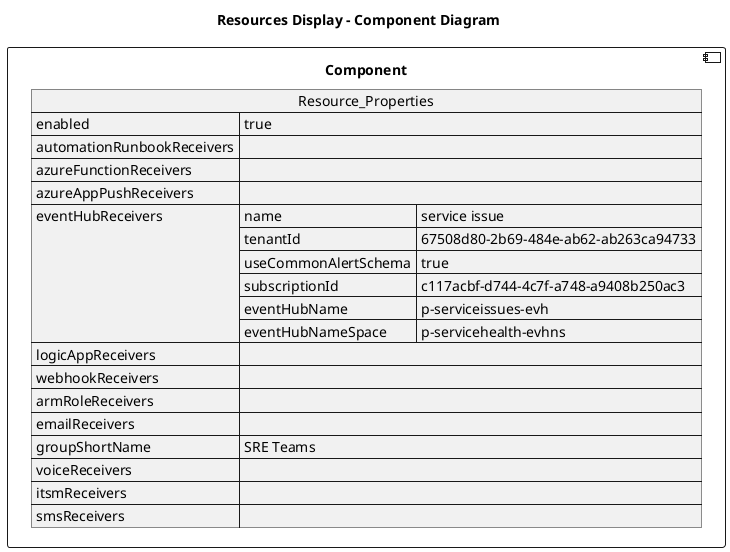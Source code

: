 @startuml

title Resources Display - Component Diagram

component Component {

json  Resource_Properties {
  "enabled": true,
  "automationRunbookReceivers": [],
  "azureFunctionReceivers": [],
  "azureAppPushReceivers": [],
  "eventHubReceivers": [
    {
      "name": "service issue",
      "tenantId": "67508d80-2b69-484e-ab62-ab263ca94733",
      "useCommonAlertSchema": true,
      "subscriptionId": "c117acbf-d744-4c7f-a748-a9408b250ac3",
      "eventHubName": "p-serviceissues-evh",
      "eventHubNameSpace": "p-servicehealth-evhns"
    }
  ],
  "logicAppReceivers": [],
  "webhookReceivers": [],
  "armRoleReceivers": [],
  "emailReceivers": [],
  "groupShortName": "SRE Teams",
  "voiceReceivers": [],
  "itsmReceivers": [],
  "smsReceivers": []
}
}
@enduml
